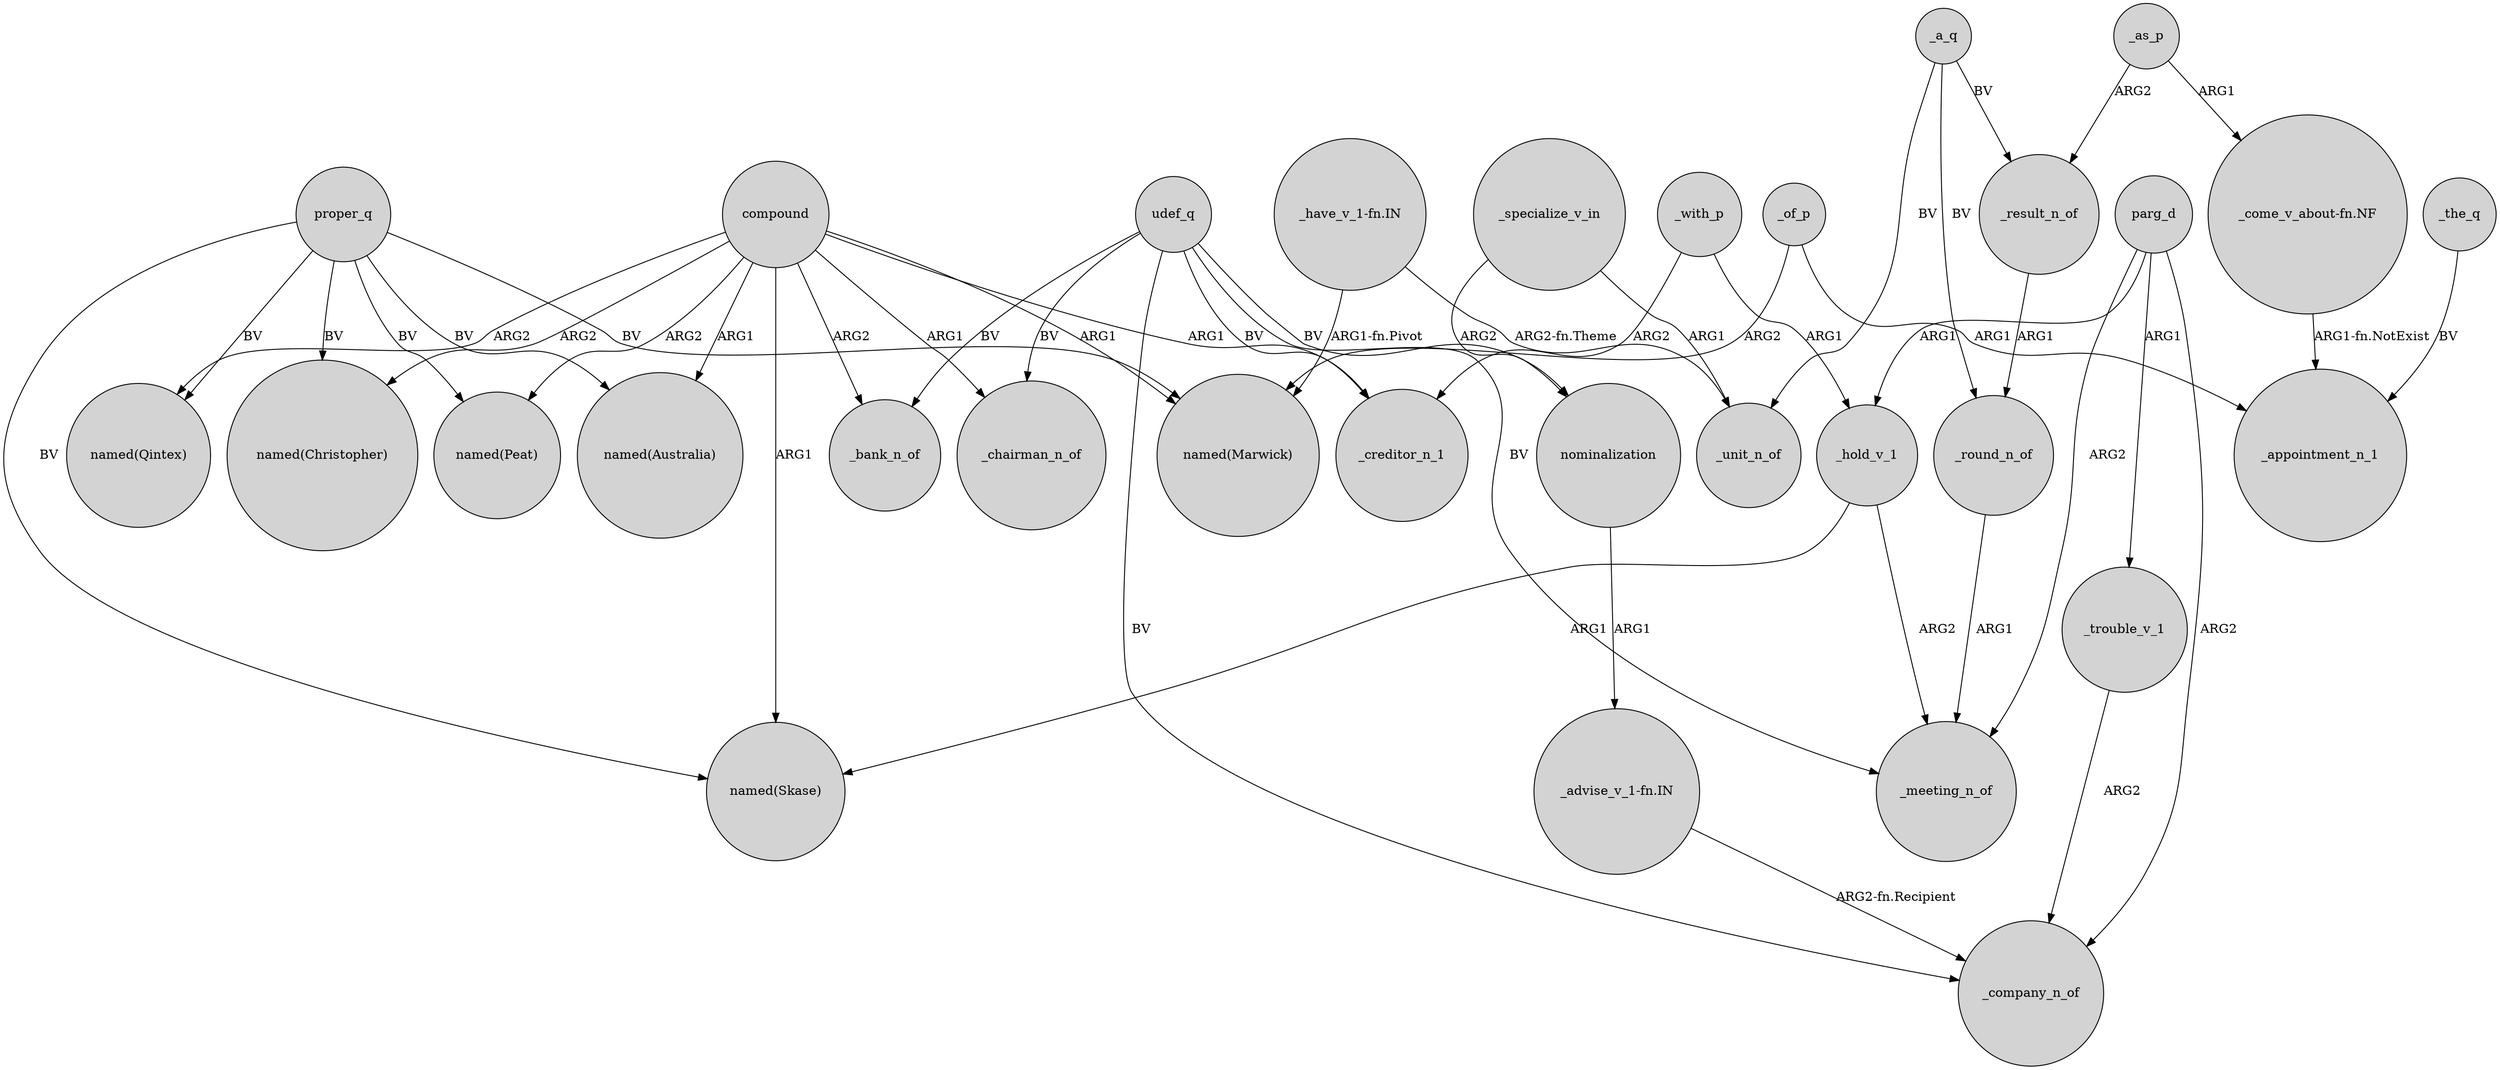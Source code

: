 digraph {
	node [shape=circle style=filled]
	compound -> "named(Peat)" [label=ARG2]
	proper_q -> "named(Peat)" [label=BV]
	compound -> _bank_n_of [label=ARG2]
	compound -> _chairman_n_of [label=ARG1]
	compound -> _creditor_n_1 [label=ARG1]
	_trouble_v_1 -> _company_n_of [label=ARG2]
	parg_d -> _meeting_n_of [label=ARG2]
	_hold_v_1 -> _meeting_n_of [label=ARG2]
	parg_d -> _trouble_v_1 [label=ARG1]
	proper_q -> "named(Qintex)" [label=BV]
	proper_q -> "named(Skase)" [label=BV]
	_round_n_of -> _meeting_n_of [label=ARG1]
	_specialize_v_in -> nominalization [label=ARG2]
	compound -> "named(Skase)" [label=ARG1]
	compound -> "named(Christopher)" [label=ARG2]
	_of_p -> "named(Marwick)" [label=ARG2]
	_a_q -> _result_n_of [label=BV]
	proper_q -> "named(Christopher)" [label=BV]
	compound -> "named(Qintex)" [label=ARG2]
	udef_q -> _meeting_n_of [label=BV]
	_with_p -> _hold_v_1 [label=ARG1]
	"_come_v_about-fn.NF" -> _appointment_n_1 [label="ARG1-fn.NotExist"]
	parg_d -> _hold_v_1 [label=ARG1]
	_with_p -> _creditor_n_1 [label=ARG2]
	udef_q -> _chairman_n_of [label=BV]
	"_have_v_1-fn.IN" -> _unit_n_of [label="ARG2-fn.Theme"]
	_as_p -> "_come_v_about-fn.NF" [label=ARG1]
	_as_p -> _result_n_of [label=ARG2]
	_of_p -> _appointment_n_1 [label=ARG1]
	_a_q -> _round_n_of [label=BV]
	_a_q -> _unit_n_of [label=BV]
	parg_d -> _company_n_of [label=ARG2]
	udef_q -> nominalization [label=BV]
	_the_q -> _appointment_n_1 [label=BV]
	proper_q -> "named(Australia)" [label=BV]
	proper_q -> "named(Marwick)" [label=BV]
	compound -> "named(Marwick)" [label=ARG1]
	udef_q -> _creditor_n_1 [label=BV]
	_hold_v_1 -> "named(Skase)" [label=ARG1]
	compound -> "named(Australia)" [label=ARG1]
	_specialize_v_in -> _unit_n_of [label=ARG1]
	"_advise_v_1-fn.IN" -> _company_n_of [label="ARG2-fn.Recipient"]
	_result_n_of -> _round_n_of [label=ARG1]
	udef_q -> _company_n_of [label=BV]
	"_have_v_1-fn.IN" -> "named(Marwick)" [label="ARG1-fn.Pivot"]
	udef_q -> _bank_n_of [label=BV]
	nominalization -> "_advise_v_1-fn.IN" [label=ARG1]
}
